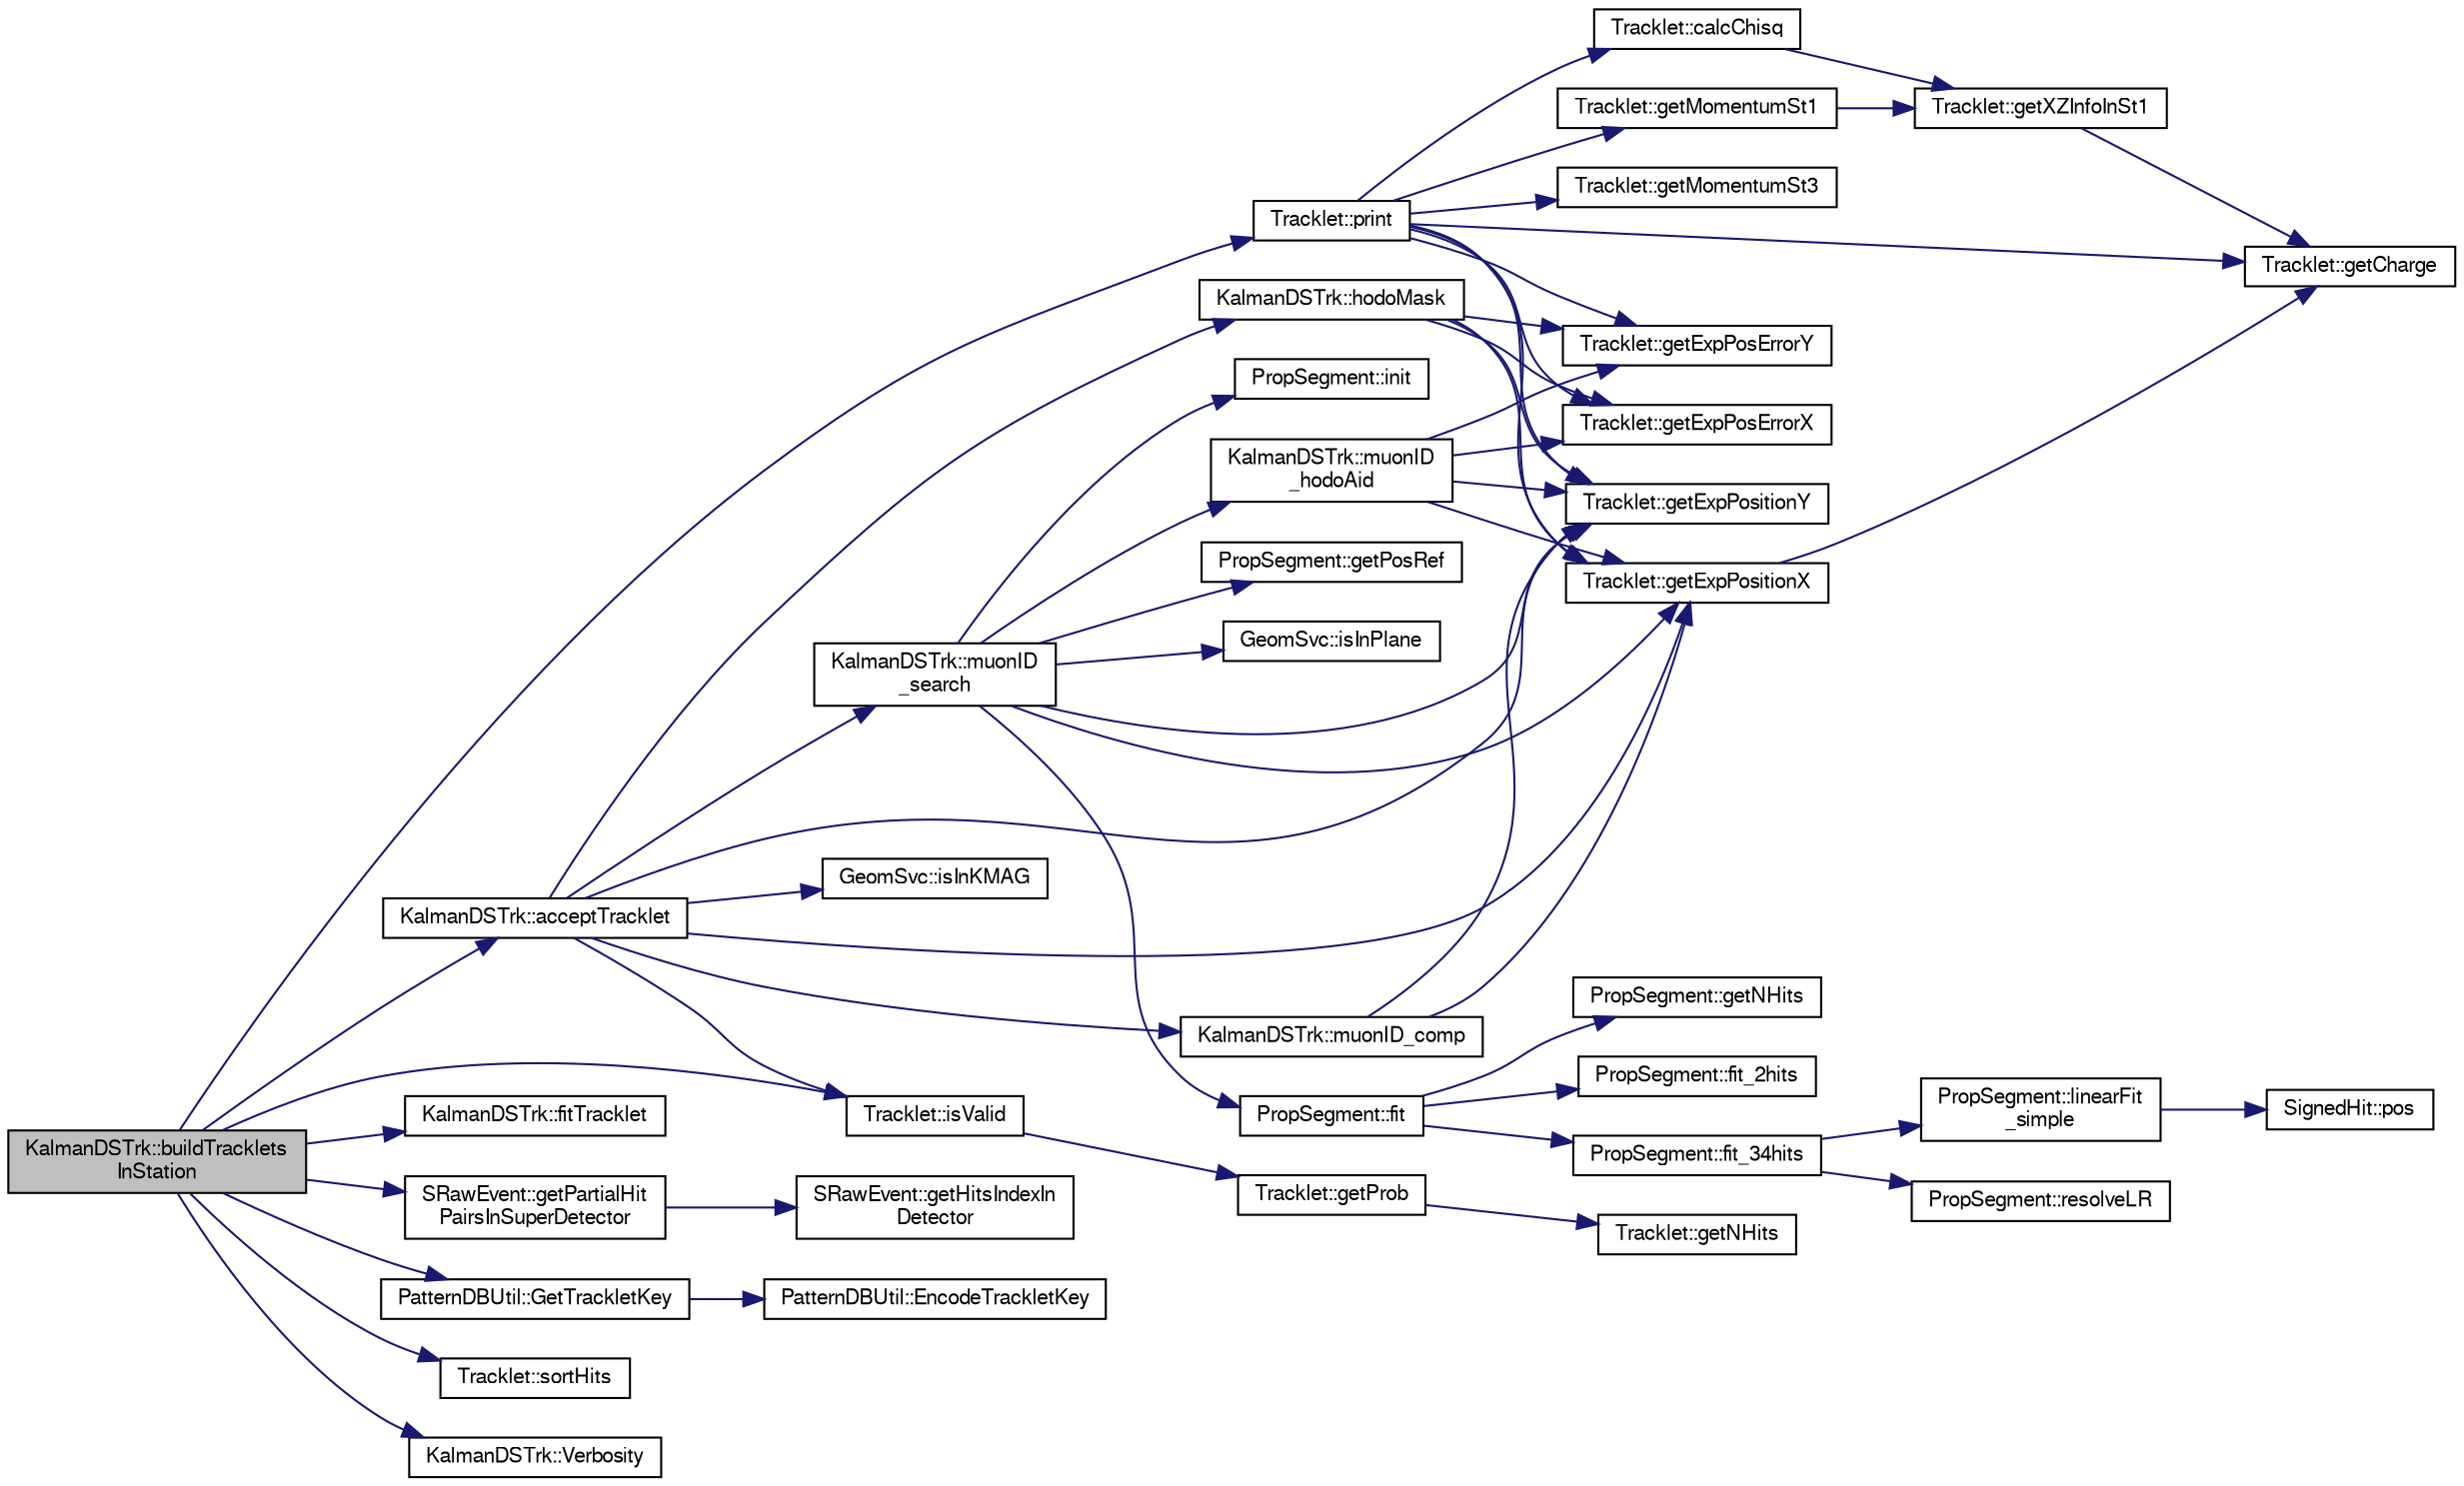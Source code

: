 digraph "KalmanDSTrk::buildTrackletsInStation"
{
  bgcolor="transparent";
  edge [fontname="FreeSans",fontsize="10",labelfontname="FreeSans",labelfontsize="10"];
  node [fontname="FreeSans",fontsize="10",shape=record];
  rankdir="LR";
  Node1 [label="KalmanDSTrk::buildTracklets\lInStation",height=0.2,width=0.4,color="black", fillcolor="grey75", style="filled" fontcolor="black"];
  Node1 -> Node2 [color="midnightblue",fontsize="10",style="solid",fontname="FreeSans"];
  Node2 [label="KalmanDSTrk::acceptTracklet",height=0.2,width=0.4,color="black",URL="$db/daa/classKalmanDSTrk.html#ac07dbe14e15a8c5fbbca52c118865d33"];
  Node2 -> Node3 [color="midnightblue",fontsize="10",style="solid",fontname="FreeSans"];
  Node3 [label="Tracklet::getExpPositionX",height=0.2,width=0.4,color="black",URL="$d2/d26/classTracklet.html#a34dc65d53a8d13dd4f2cf35ee7f24573"];
  Node3 -> Node4 [color="midnightblue",fontsize="10",style="solid",fontname="FreeSans"];
  Node4 [label="Tracklet::getCharge",height=0.2,width=0.4,color="black",URL="$d2/d26/classTracklet.html#a1f2be06375c110356dabc35f1033ea73"];
  Node2 -> Node5 [color="midnightblue",fontsize="10",style="solid",fontname="FreeSans"];
  Node5 [label="Tracklet::getExpPositionY",height=0.2,width=0.4,color="black",URL="$d2/d26/classTracklet.html#acfa229de89a95c51f515f9fec5763108"];
  Node2 -> Node6 [color="midnightblue",fontsize="10",style="solid",fontname="FreeSans"];
  Node6 [label="KalmanDSTrk::hodoMask",height=0.2,width=0.4,color="black",URL="$db/daa/classKalmanDSTrk.html#ad56551b49302a8483ec62d2e5b830085"];
  Node6 -> Node3 [color="midnightblue",fontsize="10",style="solid",fontname="FreeSans"];
  Node6 -> Node5 [color="midnightblue",fontsize="10",style="solid",fontname="FreeSans"];
  Node6 -> Node7 [color="midnightblue",fontsize="10",style="solid",fontname="FreeSans"];
  Node7 [label="Tracklet::getExpPosErrorX",height=0.2,width=0.4,color="black",URL="$d2/d26/classTracklet.html#ad25a91b7c2a619e3b9a59358626b181b"];
  Node6 -> Node8 [color="midnightblue",fontsize="10",style="solid",fontname="FreeSans"];
  Node8 [label="Tracklet::getExpPosErrorY",height=0.2,width=0.4,color="black",URL="$d2/d26/classTracklet.html#ae1ac06ed407411fa5aedd42e5ca1d710"];
  Node2 -> Node9 [color="midnightblue",fontsize="10",style="solid",fontname="FreeSans"];
  Node9 [label="GeomSvc::isInKMAG",height=0.2,width=0.4,color="black",URL="$d0/da0/classGeomSvc.html#a69586ef9100d9c369aa5ed31c0e27190"];
  Node2 -> Node10 [color="midnightblue",fontsize="10",style="solid",fontname="FreeSans"];
  Node10 [label="Tracklet::isValid",height=0.2,width=0.4,color="black",URL="$d2/d26/classTracklet.html#aca9d101f5ea9336e2e64e9417735b960",tooltip="isValid returns non zero if object contains vailid data "];
  Node10 -> Node11 [color="midnightblue",fontsize="10",style="solid",fontname="FreeSans"];
  Node11 [label="Tracklet::getProb",height=0.2,width=0.4,color="black",URL="$d2/d26/classTracklet.html#adca6f6eddbd98bcbdf892f434e473dee"];
  Node11 -> Node12 [color="midnightblue",fontsize="10",style="solid",fontname="FreeSans"];
  Node12 [label="Tracklet::getNHits",height=0.2,width=0.4,color="black",URL="$d2/d26/classTracklet.html#a5328ac485c2eec2b1b3162cc20a1ccf8"];
  Node2 -> Node13 [color="midnightblue",fontsize="10",style="solid",fontname="FreeSans"];
  Node13 [label="KalmanDSTrk::muonID_comp",height=0.2,width=0.4,color="black",URL="$db/daa/classKalmanDSTrk.html#a4c7987b3b868494c5c16695f151cd0f1"];
  Node13 -> Node3 [color="midnightblue",fontsize="10",style="solid",fontname="FreeSans"];
  Node13 -> Node5 [color="midnightblue",fontsize="10",style="solid",fontname="FreeSans"];
  Node2 -> Node14 [color="midnightblue",fontsize="10",style="solid",fontname="FreeSans"];
  Node14 [label="KalmanDSTrk::muonID\l_search",height=0.2,width=0.4,color="black",URL="$db/daa/classKalmanDSTrk.html#ad5e83ecd7c597cedf5dab19a73aeb1f5"];
  Node14 -> Node3 [color="midnightblue",fontsize="10",style="solid",fontname="FreeSans"];
  Node14 -> Node5 [color="midnightblue",fontsize="10",style="solid",fontname="FreeSans"];
  Node14 -> Node15 [color="midnightblue",fontsize="10",style="solid",fontname="FreeSans"];
  Node15 [label="PropSegment::init",height=0.2,width=0.4,color="black",URL="$d0/d1e/classPropSegment.html#aa982f265d5ce4efbe42e5dbaabd0a559"];
  Node14 -> Node16 [color="midnightblue",fontsize="10",style="solid",fontname="FreeSans"];
  Node16 [label="PropSegment::getPosRef",height=0.2,width=0.4,color="black",URL="$d0/d1e/classPropSegment.html#ad8797756258f7ed1eabb98fe5c94f4a7"];
  Node14 -> Node17 [color="midnightblue",fontsize="10",style="solid",fontname="FreeSans"];
  Node17 [label="GeomSvc::isInPlane",height=0.2,width=0.4,color="black",URL="$d0/da0/classGeomSvc.html#aeb39d8892e1abc38eaf32608b0db0a20",tooltip="See if a point is in a plane. "];
  Node14 -> Node18 [color="midnightblue",fontsize="10",style="solid",fontname="FreeSans"];
  Node18 [label="PropSegment::fit",height=0.2,width=0.4,color="black",URL="$d0/d1e/classPropSegment.html#a50efd15badce32c007c6e1178b2ce977"];
  Node18 -> Node19 [color="midnightblue",fontsize="10",style="solid",fontname="FreeSans"];
  Node19 [label="PropSegment::getNHits",height=0.2,width=0.4,color="black",URL="$d0/d1e/classPropSegment.html#a9642b31a718683d585cc9f92e0e372c5"];
  Node18 -> Node20 [color="midnightblue",fontsize="10",style="solid",fontname="FreeSans"];
  Node20 [label="PropSegment::fit_2hits",height=0.2,width=0.4,color="black",URL="$d0/d1e/classPropSegment.html#ad850340623d574dc60447e572794b798"];
  Node18 -> Node21 [color="midnightblue",fontsize="10",style="solid",fontname="FreeSans"];
  Node21 [label="PropSegment::fit_34hits",height=0.2,width=0.4,color="black",URL="$d0/d1e/classPropSegment.html#aca28cdf1a12ff0d4a0c58a5fbd595dff"];
  Node21 -> Node22 [color="midnightblue",fontsize="10",style="solid",fontname="FreeSans"];
  Node22 [label="PropSegment::resolveLR",height=0.2,width=0.4,color="black",URL="$d0/d1e/classPropSegment.html#a81e4f482e41368e5d21508ec8f4a765f"];
  Node21 -> Node23 [color="midnightblue",fontsize="10",style="solid",fontname="FreeSans"];
  Node23 [label="PropSegment::linearFit\l_simple",height=0.2,width=0.4,color="black",URL="$d0/d1e/classPropSegment.html#aff06825f6828f0eb58be0ea6ae8ec805"];
  Node23 -> Node24 [color="midnightblue",fontsize="10",style="solid",fontname="FreeSans"];
  Node24 [label="SignedHit::pos",height=0.2,width=0.4,color="black",URL="$de/d45/classSignedHit.html#aa752a613465f50fc640689c0b3eb99b5"];
  Node14 -> Node25 [color="midnightblue",fontsize="10",style="solid",fontname="FreeSans"];
  Node25 [label="KalmanDSTrk::muonID\l_hodoAid",height=0.2,width=0.4,color="black",URL="$db/daa/classKalmanDSTrk.html#a4b3c56c9abbdcc00ab0c79205b9aa82b"];
  Node25 -> Node3 [color="midnightblue",fontsize="10",style="solid",fontname="FreeSans"];
  Node25 -> Node5 [color="midnightblue",fontsize="10",style="solid",fontname="FreeSans"];
  Node25 -> Node7 [color="midnightblue",fontsize="10",style="solid",fontname="FreeSans"];
  Node25 -> Node8 [color="midnightblue",fontsize="10",style="solid",fontname="FreeSans"];
  Node1 -> Node26 [color="midnightblue",fontsize="10",style="solid",fontname="FreeSans"];
  Node26 [label="KalmanDSTrk::fitTracklet",height=0.2,width=0.4,color="black",URL="$db/daa/classKalmanDSTrk.html#a7f85c61feb66250b806bbeb6b2b71ff1"];
  Node1 -> Node27 [color="midnightblue",fontsize="10",style="solid",fontname="FreeSans"];
  Node27 [label="SRawEvent::getPartialHit\lPairsInSuperDetector",height=0.2,width=0.4,color="black",URL="$d5/d83/classSRawEvent.html#a33468312a0fdd8ebe82ce5f56ce0f1c8"];
  Node27 -> Node28 [color="midnightblue",fontsize="10",style="solid",fontname="FreeSans"];
  Node28 [label="SRawEvent::getHitsIndexIn\lDetector",height=0.2,width=0.4,color="black",URL="$d5/d83/classSRawEvent.html#acf9e10bcf22a77325de8cfc82dc772e0",tooltip="Gets. "];
  Node1 -> Node29 [color="midnightblue",fontsize="10",style="solid",fontname="FreeSans"];
  Node29 [label="PatternDBUtil::GetTrackletKey",height=0.2,width=0.4,color="black",URL="$d2/d0e/classPatternDBUtil.html#aed9e2391bc8fb196796eacee685ef5db"];
  Node29 -> Node30 [color="midnightblue",fontsize="10",style="solid",fontname="FreeSans"];
  Node30 [label="PatternDBUtil::EncodeTrackletKey",height=0.2,width=0.4,color="black",URL="$d2/d0e/classPatternDBUtil.html#a0d4144f29bbb122324526cbabd60756c"];
  Node1 -> Node10 [color="midnightblue",fontsize="10",style="solid",fontname="FreeSans"];
  Node1 -> Node31 [color="midnightblue",fontsize="10",style="solid",fontname="FreeSans"];
  Node31 [label="Tracklet::print",height=0.2,width=0.4,color="black",URL="$d2/d26/classTracklet.html#ae35d72a1a17879f996f97a31df948db4"];
  Node31 -> Node32 [color="midnightblue",fontsize="10",style="solid",fontname="FreeSans"];
  Node32 [label="Tracklet::calcChisq",height=0.2,width=0.4,color="black",URL="$d2/d26/classTracklet.html#af4572336b769b0e1f0b2d679887bab5d"];
  Node32 -> Node33 [color="midnightblue",fontsize="10",style="solid",fontname="FreeSans"];
  Node33 [label="Tracklet::getXZInfoInSt1",height=0.2,width=0.4,color="black",URL="$d2/d26/classTracklet.html#a640bd5ca2291ae7828fe556502bc3d88"];
  Node33 -> Node4 [color="midnightblue",fontsize="10",style="solid",fontname="FreeSans"];
  Node31 -> Node34 [color="midnightblue",fontsize="10",style="solid",fontname="FreeSans"];
  Node34 [label="Tracklet::getMomentumSt1",height=0.2,width=0.4,color="black",URL="$d2/d26/classTracklet.html#ac310f24d1ee58a7399dc27adda34631c"];
  Node34 -> Node33 [color="midnightblue",fontsize="10",style="solid",fontname="FreeSans"];
  Node31 -> Node35 [color="midnightblue",fontsize="10",style="solid",fontname="FreeSans"];
  Node35 [label="Tracklet::getMomentumSt3",height=0.2,width=0.4,color="black",URL="$d2/d26/classTracklet.html#ae9796a5b5b679759493927b0e5a38f7e"];
  Node31 -> Node4 [color="midnightblue",fontsize="10",style="solid",fontname="FreeSans"];
  Node31 -> Node3 [color="midnightblue",fontsize="10",style="solid",fontname="FreeSans"];
  Node31 -> Node7 [color="midnightblue",fontsize="10",style="solid",fontname="FreeSans"];
  Node31 -> Node5 [color="midnightblue",fontsize="10",style="solid",fontname="FreeSans"];
  Node31 -> Node8 [color="midnightblue",fontsize="10",style="solid",fontname="FreeSans"];
  Node1 -> Node36 [color="midnightblue",fontsize="10",style="solid",fontname="FreeSans"];
  Node36 [label="Tracklet::sortHits",height=0.2,width=0.4,color="black",URL="$d2/d26/classTracklet.html#a517e8e0a3ccc7678ef2a0cdfa5f7168d"];
  Node1 -> Node37 [color="midnightblue",fontsize="10",style="solid",fontname="FreeSans"];
  Node37 [label="KalmanDSTrk::Verbosity",height=0.2,width=0.4,color="black",URL="$db/daa/classKalmanDSTrk.html#a27c1f448833fb11030e9e14edaab1de4"];
}

